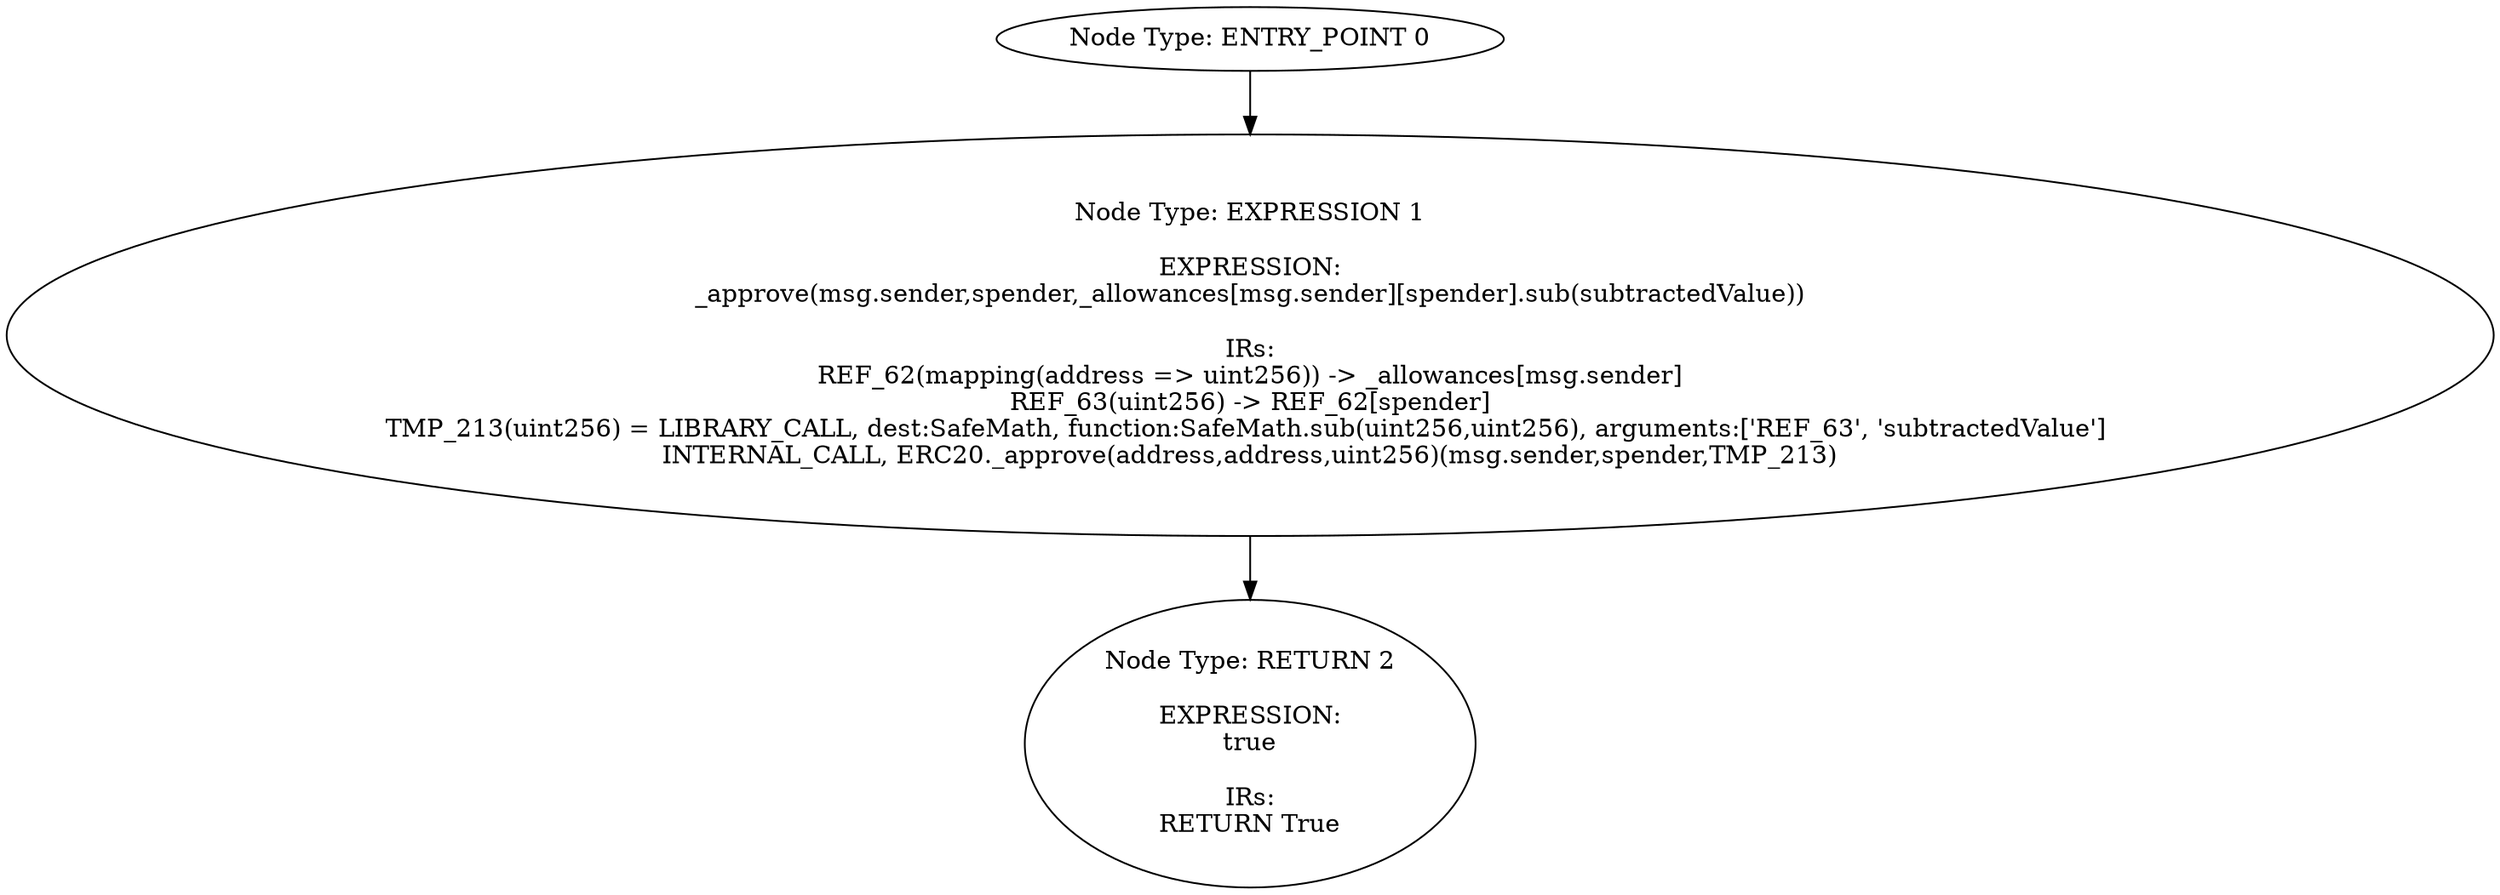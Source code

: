 digraph{
0[label="Node Type: ENTRY_POINT 0
"];
0->1;
1[label="Node Type: EXPRESSION 1

EXPRESSION:
_approve(msg.sender,spender,_allowances[msg.sender][spender].sub(subtractedValue))

IRs:
REF_62(mapping(address => uint256)) -> _allowances[msg.sender]
REF_63(uint256) -> REF_62[spender]
TMP_213(uint256) = LIBRARY_CALL, dest:SafeMath, function:SafeMath.sub(uint256,uint256), arguments:['REF_63', 'subtractedValue'] 
INTERNAL_CALL, ERC20._approve(address,address,uint256)(msg.sender,spender,TMP_213)"];
1->2;
2[label="Node Type: RETURN 2

EXPRESSION:
true

IRs:
RETURN True"];
}
